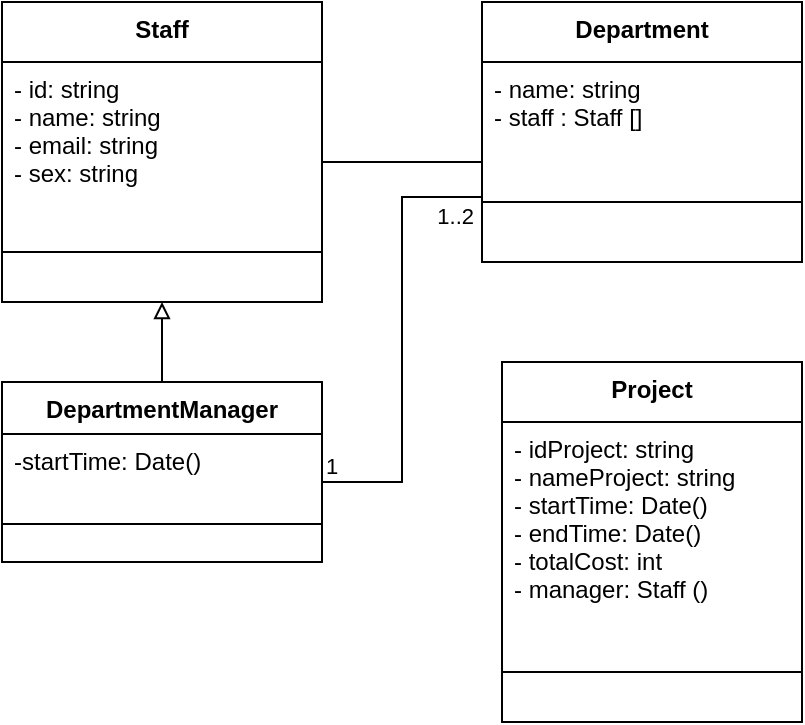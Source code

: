 <mxfile version="17.2.4" type="device"><diagram id="k_w2PtVPNxkqoia0y22P" name="Page-1"><mxGraphModel dx="1237" dy="578" grid="1" gridSize="10" guides="1" tooltips="1" connect="1" arrows="1" fold="1" page="1" pageScale="1" pageWidth="850" pageHeight="1100" math="0" shadow="0"><root><mxCell id="0"/><mxCell id="1" parent="0"/><mxCell id="ATrbjT8jO62XRgkKEivJ-1" value="Staff" style="swimlane;fontStyle=1;align=center;verticalAlign=top;childLayout=stackLayout;horizontal=1;startSize=30;horizontalStack=0;resizeParent=1;resizeParentMax=0;resizeLast=0;collapsible=1;marginBottom=0;" vertex="1" parent="1"><mxGeometry x="250" y="80" width="160" height="150" as="geometry"/></mxCell><mxCell id="ATrbjT8jO62XRgkKEivJ-2" value="- id: string&#10;- name: string&#10;- email: string&#10;- sex: string" style="text;strokeColor=none;fillColor=none;align=left;verticalAlign=top;spacingLeft=4;spacingRight=4;overflow=hidden;rotatable=0;points=[[0,0.5],[1,0.5]];portConstraint=eastwest;" vertex="1" parent="ATrbjT8jO62XRgkKEivJ-1"><mxGeometry y="30" width="160" height="70" as="geometry"/></mxCell><mxCell id="ATrbjT8jO62XRgkKEivJ-3" value="" style="line;strokeWidth=1;fillColor=none;align=left;verticalAlign=middle;spacingTop=-1;spacingLeft=3;spacingRight=3;rotatable=0;labelPosition=right;points=[];portConstraint=eastwest;" vertex="1" parent="ATrbjT8jO62XRgkKEivJ-1"><mxGeometry y="100" width="160" height="50" as="geometry"/></mxCell><mxCell id="ATrbjT8jO62XRgkKEivJ-8" value="Department" style="swimlane;fontStyle=1;align=center;verticalAlign=top;childLayout=stackLayout;horizontal=1;startSize=30;horizontalStack=0;resizeParent=1;resizeParentMax=0;resizeLast=0;collapsible=1;marginBottom=0;" vertex="1" parent="1"><mxGeometry x="490" y="80" width="160" height="130" as="geometry"/></mxCell><mxCell id="ATrbjT8jO62XRgkKEivJ-9" value="- name: string&#10;- staff : Staff []&#10;" style="text;strokeColor=none;fillColor=none;align=left;verticalAlign=top;spacingLeft=4;spacingRight=4;overflow=hidden;rotatable=0;points=[[0,0.5],[1,0.5]];portConstraint=eastwest;" vertex="1" parent="ATrbjT8jO62XRgkKEivJ-8"><mxGeometry y="30" width="160" height="40" as="geometry"/></mxCell><mxCell id="ATrbjT8jO62XRgkKEivJ-10" value="" style="line;strokeWidth=1;fillColor=none;align=left;verticalAlign=middle;spacingTop=-1;spacingLeft=3;spacingRight=3;rotatable=0;labelPosition=right;points=[];portConstraint=eastwest;" vertex="1" parent="ATrbjT8jO62XRgkKEivJ-8"><mxGeometry y="70" width="160" height="60" as="geometry"/></mxCell><mxCell id="ATrbjT8jO62XRgkKEivJ-11" value="Project" style="swimlane;fontStyle=1;align=center;verticalAlign=top;childLayout=stackLayout;horizontal=1;startSize=30;horizontalStack=0;resizeParent=1;resizeParentMax=0;resizeLast=0;collapsible=1;marginBottom=0;" vertex="1" parent="1"><mxGeometry x="500" y="260" width="150" height="180" as="geometry"/></mxCell><mxCell id="ATrbjT8jO62XRgkKEivJ-12" value="- idProject: string&#10;- nameProject: string&#10;- startTime: Date()&#10;- endTime: Date()&#10;- totalCost: int&#10;- manager: Staff ()" style="text;strokeColor=none;fillColor=none;align=left;verticalAlign=top;spacingLeft=4;spacingRight=4;overflow=hidden;rotatable=0;points=[[0,0.5],[1,0.5]];portConstraint=eastwest;" vertex="1" parent="ATrbjT8jO62XRgkKEivJ-11"><mxGeometry y="30" width="150" height="100" as="geometry"/></mxCell><mxCell id="ATrbjT8jO62XRgkKEivJ-13" value="" style="line;strokeWidth=1;fillColor=none;align=left;verticalAlign=middle;spacingTop=-1;spacingLeft=3;spacingRight=3;rotatable=0;labelPosition=right;points=[];portConstraint=eastwest;" vertex="1" parent="ATrbjT8jO62XRgkKEivJ-11"><mxGeometry y="130" width="150" height="50" as="geometry"/></mxCell><mxCell id="ATrbjT8jO62XRgkKEivJ-32" style="edgeStyle=orthogonalEdgeStyle;rounded=0;orthogonalLoop=1;jettySize=auto;html=1;exitX=0.5;exitY=0;exitDx=0;exitDy=0;endArrow=block;endFill=0;" edge="1" parent="1"><mxGeometry relative="1" as="geometry"><mxPoint x="330" y="230" as="targetPoint"/><mxPoint x="335" y="270" as="sourcePoint"/><Array as="points"><mxPoint x="330" y="250"/><mxPoint x="330" y="250"/></Array></mxGeometry></mxCell><mxCell id="ATrbjT8jO62XRgkKEivJ-26" value="DepartmentManager" style="swimlane;fontStyle=1;align=center;verticalAlign=top;childLayout=stackLayout;horizontal=1;startSize=26;horizontalStack=0;resizeParent=1;resizeParentMax=0;resizeLast=0;collapsible=1;marginBottom=0;" vertex="1" parent="1"><mxGeometry x="250" y="270" width="160" height="90" as="geometry"/></mxCell><mxCell id="ATrbjT8jO62XRgkKEivJ-27" value="-startTime: Date()" style="text;strokeColor=none;fillColor=none;align=left;verticalAlign=top;spacingLeft=4;spacingRight=4;overflow=hidden;rotatable=0;points=[[0,0.5],[1,0.5]];portConstraint=eastwest;" vertex="1" parent="ATrbjT8jO62XRgkKEivJ-26"><mxGeometry y="26" width="160" height="26" as="geometry"/></mxCell><mxCell id="ATrbjT8jO62XRgkKEivJ-28" value="" style="line;strokeWidth=1;fillColor=none;align=left;verticalAlign=middle;spacingTop=-1;spacingLeft=3;spacingRight=3;rotatable=0;labelPosition=right;points=[];portConstraint=eastwest;" vertex="1" parent="ATrbjT8jO62XRgkKEivJ-26"><mxGeometry y="52" width="160" height="38" as="geometry"/></mxCell><mxCell id="ATrbjT8jO62XRgkKEivJ-40" value="" style="endArrow=none;html=1;edgeStyle=orthogonalEdgeStyle;rounded=0;" edge="1" parent="1"><mxGeometry relative="1" as="geometry"><mxPoint x="410" y="160" as="sourcePoint"/><mxPoint x="490" y="160" as="targetPoint"/><Array as="points"><mxPoint x="440" y="160"/><mxPoint x="440" y="160"/></Array></mxGeometry></mxCell><mxCell id="ATrbjT8jO62XRgkKEivJ-43" value="" style="endArrow=none;html=1;edgeStyle=orthogonalEdgeStyle;rounded=0;entryX=0;entryY=0.75;entryDx=0;entryDy=0;" edge="1" parent="1" target="ATrbjT8jO62XRgkKEivJ-8"><mxGeometry relative="1" as="geometry"><mxPoint x="410" y="270" as="sourcePoint"/><mxPoint x="570" y="270" as="targetPoint"/><Array as="points"><mxPoint x="410" y="320"/><mxPoint x="450" y="320"/><mxPoint x="450" y="178"/></Array></mxGeometry></mxCell><mxCell id="ATrbjT8jO62XRgkKEivJ-44" value="1" style="edgeLabel;resizable=0;html=1;align=left;verticalAlign=bottom;" connectable="0" vertex="1" parent="ATrbjT8jO62XRgkKEivJ-43"><mxGeometry x="-1" relative="1" as="geometry"><mxPoint y="50" as="offset"/></mxGeometry></mxCell><mxCell id="ATrbjT8jO62XRgkKEivJ-45" value="1..2" style="edgeLabel;resizable=0;html=1;align=right;verticalAlign=bottom;" connectable="0" vertex="1" parent="ATrbjT8jO62XRgkKEivJ-43"><mxGeometry x="1" relative="1" as="geometry"><mxPoint x="-4" y="18" as="offset"/></mxGeometry></mxCell></root></mxGraphModel></diagram></mxfile>